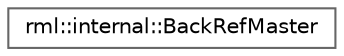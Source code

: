 digraph "类继承关系图"
{
 // LATEX_PDF_SIZE
  bgcolor="transparent";
  edge [fontname=Helvetica,fontsize=10,labelfontname=Helvetica,labelfontsize=10];
  node [fontname=Helvetica,fontsize=10,shape=box,height=0.2,width=0.4];
  rankdir="LR";
  Node0 [id="Node000000",label="rml::internal::BackRefMaster",height=0.2,width=0.4,color="grey40", fillcolor="white", style="filled",URL="$structrml_1_1internal_1_1_back_ref_master.html",tooltip=" "];
}
